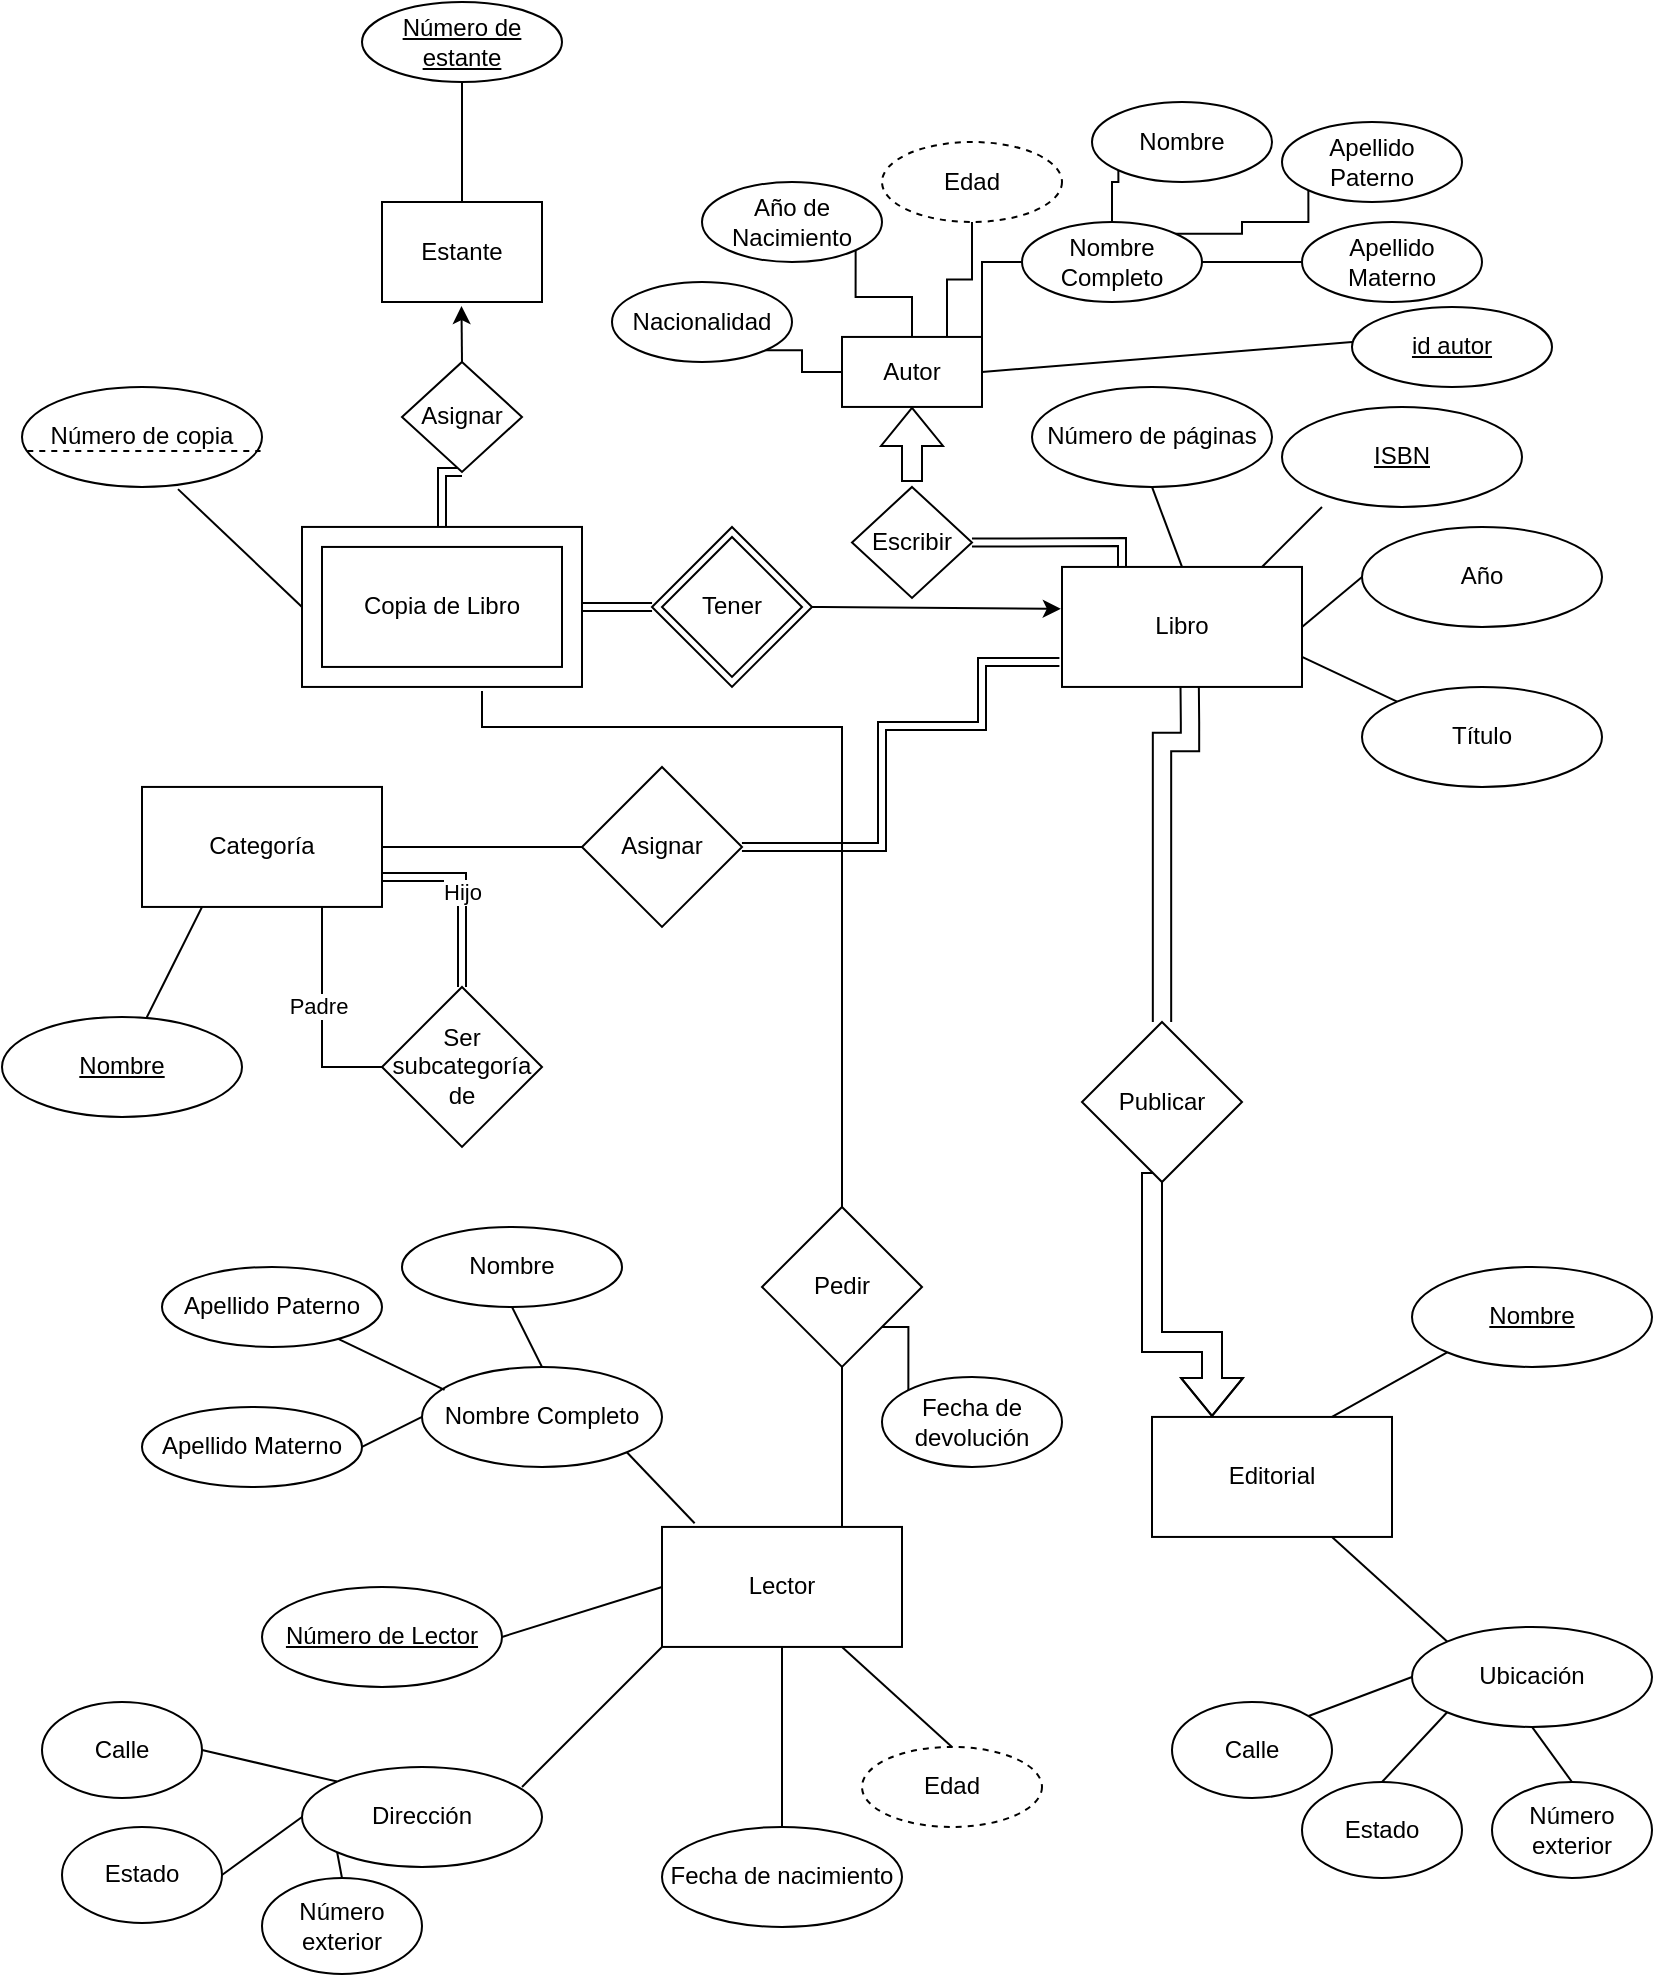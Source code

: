<mxfile version="24.7.10">
  <diagram name="Page-1" id="eqq6CvEaXlRUar0ok19Y">
    <mxGraphModel grid="1" page="1" gridSize="10" guides="1" tooltips="1" connect="1" arrows="1" fold="1" pageScale="1" pageWidth="850" pageHeight="1100" background="none" math="0" shadow="0">
      <root>
        <mxCell id="0" />
        <mxCell id="1" parent="0" />
        <mxCell id="QWLUl-Ayc574_Iat3-mf-1" value="" style="rounded=0;whiteSpace=wrap;html=1;" vertex="1" parent="1">
          <mxGeometry x="155" y="372.47" width="140" height="80" as="geometry" />
        </mxCell>
        <mxCell id="UNGKWyFu4V4kKL_8pKXb-60" style="edgeStyle=orthogonalEdgeStyle;rounded=0;orthogonalLoop=1;jettySize=auto;html=1;endArrow=none;endFill=0;" edge="1" parent="1" target="UNGKWyFu4V4kKL_8pKXb-58">
          <mxGeometry relative="1" as="geometry">
            <Array as="points">
              <mxPoint x="245" y="454.47" />
              <mxPoint x="245" y="472.47" />
              <mxPoint x="425" y="472.47" />
            </Array>
            <mxPoint x="245" y="454.47" as="sourcePoint" />
          </mxGeometry>
        </mxCell>
        <mxCell id="UNGKWyFu4V4kKL_8pKXb-1" value="Copia de Libro" style="rounded=0;whiteSpace=wrap;html=1;" vertex="1" parent="1">
          <mxGeometry x="165" y="382.47" width="120" height="60" as="geometry" />
        </mxCell>
        <mxCell id="UNGKWyFu4V4kKL_8pKXb-2" value="Número de copia" style="ellipse;whiteSpace=wrap;html=1;" vertex="1" parent="1">
          <mxGeometry x="15" y="302.47" width="120" height="50" as="geometry" />
        </mxCell>
        <mxCell id="UNGKWyFu4V4kKL_8pKXb-4" value="Libro" style="rounded=0;whiteSpace=wrap;html=1;" vertex="1" parent="1">
          <mxGeometry x="535" y="392.47" width="120" height="60" as="geometry" />
        </mxCell>
        <mxCell id="UNGKWyFu4V4kKL_8pKXb-5" value="&lt;u&gt;ISBN&lt;/u&gt;" style="ellipse;whiteSpace=wrap;html=1;" vertex="1" parent="1">
          <mxGeometry x="645" y="312.47" width="120" height="50" as="geometry" />
        </mxCell>
        <mxCell id="UNGKWyFu4V4kKL_8pKXb-6" value="Año" style="ellipse;whiteSpace=wrap;html=1;" vertex="1" parent="1">
          <mxGeometry x="685" y="372.47" width="120" height="50" as="geometry" />
        </mxCell>
        <mxCell id="UNGKWyFu4V4kKL_8pKXb-7" value="Título" style="ellipse;whiteSpace=wrap;html=1;" vertex="1" parent="1">
          <mxGeometry x="685" y="452.47" width="120" height="50" as="geometry" />
        </mxCell>
        <mxCell id="QWLUl-Ayc574_Iat3-mf-25" style="edgeStyle=orthogonalEdgeStyle;rounded=0;orthogonalLoop=1;jettySize=auto;html=1;entryX=0;entryY=1;entryDx=0;entryDy=0;endArrow=none;endFill=0;" edge="1" parent="1" source="UNGKWyFu4V4kKL_8pKXb-8" target="QWLUl-Ayc574_Iat3-mf-17">
          <mxGeometry relative="1" as="geometry" />
        </mxCell>
        <mxCell id="QWLUl-Ayc574_Iat3-mf-26" style="edgeStyle=orthogonalEdgeStyle;rounded=0;orthogonalLoop=1;jettySize=auto;html=1;exitX=1;exitY=0;exitDx=0;exitDy=0;entryX=0;entryY=1;entryDx=0;entryDy=0;endArrow=none;endFill=0;" edge="1" parent="1" source="UNGKWyFu4V4kKL_8pKXb-8" target="QWLUl-Ayc574_Iat3-mf-18">
          <mxGeometry relative="1" as="geometry">
            <Array as="points">
              <mxPoint x="625" y="226" />
              <mxPoint x="625" y="220" />
              <mxPoint x="658" y="220" />
            </Array>
          </mxGeometry>
        </mxCell>
        <mxCell id="QWLUl-Ayc574_Iat3-mf-27" style="edgeStyle=orthogonalEdgeStyle;rounded=0;orthogonalLoop=1;jettySize=auto;html=1;entryX=0;entryY=0.5;entryDx=0;entryDy=0;endArrow=none;endFill=0;" edge="1" parent="1" source="UNGKWyFu4V4kKL_8pKXb-8" target="QWLUl-Ayc574_Iat3-mf-19">
          <mxGeometry relative="1" as="geometry" />
        </mxCell>
        <mxCell id="UNGKWyFu4V4kKL_8pKXb-8" value="Nombre Completo" style="ellipse;whiteSpace=wrap;html=1;" vertex="1" parent="1">
          <mxGeometry x="515" y="220" width="90" height="40" as="geometry" />
        </mxCell>
        <mxCell id="UNGKWyFu4V4kKL_8pKXb-9" value="Número de páginas" style="ellipse;whiteSpace=wrap;html=1;" vertex="1" parent="1">
          <mxGeometry x="520" y="302.47" width="120" height="50" as="geometry" />
        </mxCell>
        <mxCell id="UNGKWyFu4V4kKL_8pKXb-10" value="Editorial" style="rounded=0;whiteSpace=wrap;html=1;" vertex="1" parent="1">
          <mxGeometry x="580" y="817.47" width="120" height="60" as="geometry" />
        </mxCell>
        <mxCell id="UNGKWyFu4V4kKL_8pKXb-11" value="&lt;u&gt;Nombre&lt;/u&gt;" style="ellipse;whiteSpace=wrap;html=1;" vertex="1" parent="1">
          <mxGeometry x="710" y="742.47" width="120" height="50" as="geometry" />
        </mxCell>
        <mxCell id="UNGKWyFu4V4kKL_8pKXb-12" value="Ubicación" style="ellipse;whiteSpace=wrap;html=1;" vertex="1" parent="1">
          <mxGeometry x="710" y="922.47" width="120" height="50" as="geometry" />
        </mxCell>
        <mxCell id="UNGKWyFu4V4kKL_8pKXb-56" style="edgeStyle=orthogonalEdgeStyle;rounded=0;orthogonalLoop=1;jettySize=auto;html=1;exitX=0.75;exitY=1;exitDx=0;exitDy=0;entryX=0;entryY=0.5;entryDx=0;entryDy=0;endArrow=none;endFill=0;" edge="1" parent="1" source="UNGKWyFu4V4kKL_8pKXb-13" target="UNGKWyFu4V4kKL_8pKXb-55">
          <mxGeometry relative="1" as="geometry" />
        </mxCell>
        <mxCell id="QWLUl-Ayc574_Iat3-mf-9" value="Padre" style="edgeLabel;html=1;align=center;verticalAlign=middle;resizable=0;points=[];" vertex="1" connectable="0" parent="UNGKWyFu4V4kKL_8pKXb-56">
          <mxGeometry x="-0.108" y="-2" relative="1" as="geometry">
            <mxPoint as="offset" />
          </mxGeometry>
        </mxCell>
        <mxCell id="UNGKWyFu4V4kKL_8pKXb-13" value="Categoría" style="rounded=0;whiteSpace=wrap;html=1;" vertex="1" parent="1">
          <mxGeometry x="75" y="502.47" width="120" height="60" as="geometry" />
        </mxCell>
        <mxCell id="UNGKWyFu4V4kKL_8pKXb-14" value="&lt;u&gt;Nombre&lt;/u&gt;" style="ellipse;whiteSpace=wrap;html=1;" vertex="1" parent="1">
          <mxGeometry x="5" y="617.47" width="120" height="50" as="geometry" />
        </mxCell>
        <mxCell id="UNGKWyFu4V4kKL_8pKXb-59" style="edgeStyle=orthogonalEdgeStyle;rounded=0;orthogonalLoop=1;jettySize=auto;html=1;exitX=0.75;exitY=0;exitDx=0;exitDy=0;entryX=0.5;entryY=1;entryDx=0;entryDy=0;endArrow=none;endFill=0;" edge="1" parent="1" source="UNGKWyFu4V4kKL_8pKXb-15" target="UNGKWyFu4V4kKL_8pKXb-58">
          <mxGeometry relative="1" as="geometry" />
        </mxCell>
        <mxCell id="UNGKWyFu4V4kKL_8pKXb-15" value="Lector" style="rounded=0;whiteSpace=wrap;html=1;" vertex="1" parent="1">
          <mxGeometry x="335" y="872.47" width="120" height="60" as="geometry" />
        </mxCell>
        <mxCell id="UNGKWyFu4V4kKL_8pKXb-16" value="Nombre Completo" style="ellipse;whiteSpace=wrap;html=1;" vertex="1" parent="1">
          <mxGeometry x="215" y="792.47" width="120" height="50" as="geometry" />
        </mxCell>
        <mxCell id="UNGKWyFu4V4kKL_8pKXb-17" value="Nombre" style="ellipse;whiteSpace=wrap;html=1;" vertex="1" parent="1">
          <mxGeometry x="205" y="722.47" width="110" height="40" as="geometry" />
        </mxCell>
        <mxCell id="UNGKWyFu4V4kKL_8pKXb-18" value="Apellido Paterno" style="ellipse;whiteSpace=wrap;html=1;" vertex="1" parent="1">
          <mxGeometry x="85" y="742.47" width="110" height="40" as="geometry" />
        </mxCell>
        <mxCell id="UNGKWyFu4V4kKL_8pKXb-19" value="Apellido Materno" style="ellipse;whiteSpace=wrap;html=1;" vertex="1" parent="1">
          <mxGeometry x="75" y="812.47" width="110" height="40" as="geometry" />
        </mxCell>
        <mxCell id="UNGKWyFu4V4kKL_8pKXb-20" value="Dirección" style="ellipse;whiteSpace=wrap;html=1;" vertex="1" parent="1">
          <mxGeometry x="155" y="992.47" width="120" height="50" as="geometry" />
        </mxCell>
        <mxCell id="UNGKWyFu4V4kKL_8pKXb-21" value="Fecha de nacimiento" style="ellipse;whiteSpace=wrap;html=1;" vertex="1" parent="1">
          <mxGeometry x="335" y="1022.47" width="120" height="50" as="geometry" />
        </mxCell>
        <mxCell id="UNGKWyFu4V4kKL_8pKXb-22" value="&lt;u&gt;Número de Lector&lt;/u&gt;" style="ellipse;whiteSpace=wrap;html=1;" vertex="1" parent="1">
          <mxGeometry x="135" y="902.47" width="120" height="50" as="geometry" />
        </mxCell>
        <mxCell id="UNGKWyFu4V4kKL_8pKXb-24" value="" style="endArrow=none;html=1;rounded=0;exitX=0;exitY=0.5;exitDx=0;exitDy=0;entryX=0.65;entryY=1.022;entryDx=0;entryDy=0;entryPerimeter=0;" edge="1" parent="1" source="QWLUl-Ayc574_Iat3-mf-1" target="UNGKWyFu4V4kKL_8pKXb-2">
          <mxGeometry width="50" height="50" relative="1" as="geometry">
            <mxPoint x="85" y="452.47" as="sourcePoint" />
            <mxPoint x="95" y="372.47" as="targetPoint" />
          </mxGeometry>
        </mxCell>
        <mxCell id="UNGKWyFu4V4kKL_8pKXb-25" value="" style="endArrow=none;html=1;rounded=0;entryX=0;entryY=1;entryDx=0;entryDy=0;exitX=0.75;exitY=0;exitDx=0;exitDy=0;" edge="1" parent="1" source="UNGKWyFu4V4kKL_8pKXb-10" target="UNGKWyFu4V4kKL_8pKXb-11">
          <mxGeometry width="50" height="50" relative="1" as="geometry">
            <mxPoint x="625" y="787.47" as="sourcePoint" />
            <mxPoint x="675" y="737.47" as="targetPoint" />
          </mxGeometry>
        </mxCell>
        <mxCell id="UNGKWyFu4V4kKL_8pKXb-26" value="" style="endArrow=none;html=1;rounded=0;exitX=0.75;exitY=1;exitDx=0;exitDy=0;entryX=0;entryY=0;entryDx=0;entryDy=0;" edge="1" parent="1" source="UNGKWyFu4V4kKL_8pKXb-10" target="UNGKWyFu4V4kKL_8pKXb-12">
          <mxGeometry width="50" height="50" relative="1" as="geometry">
            <mxPoint x="535" y="817.47" as="sourcePoint" />
            <mxPoint x="710" y="827.47" as="targetPoint" />
          </mxGeometry>
        </mxCell>
        <mxCell id="UNGKWyFu4V4kKL_8pKXb-27" value="" style="endArrow=none;html=1;rounded=0;entryX=0.136;entryY=-0.031;entryDx=0;entryDy=0;entryPerimeter=0;exitX=1;exitY=1;exitDx=0;exitDy=0;" edge="1" parent="1" source="UNGKWyFu4V4kKL_8pKXb-16" target="UNGKWyFu4V4kKL_8pKXb-15">
          <mxGeometry width="50" height="50" relative="1" as="geometry">
            <mxPoint x="295" y="892.47" as="sourcePoint" />
            <mxPoint x="345" y="842.47" as="targetPoint" />
          </mxGeometry>
        </mxCell>
        <mxCell id="UNGKWyFu4V4kKL_8pKXb-28" value="" style="endArrow=none;html=1;rounded=0;entryX=0;entryY=0.5;entryDx=0;entryDy=0;exitX=1;exitY=0.5;exitDx=0;exitDy=0;" edge="1" parent="1" source="UNGKWyFu4V4kKL_8pKXb-22" target="UNGKWyFu4V4kKL_8pKXb-15">
          <mxGeometry width="50" height="50" relative="1" as="geometry">
            <mxPoint x="265" y="942.47" as="sourcePoint" />
            <mxPoint x="315" y="892.47" as="targetPoint" />
          </mxGeometry>
        </mxCell>
        <mxCell id="UNGKWyFu4V4kKL_8pKXb-29" value="" style="endArrow=none;html=1;rounded=0;entryX=0;entryY=1;entryDx=0;entryDy=0;" edge="1" parent="1" target="UNGKWyFu4V4kKL_8pKXb-15">
          <mxGeometry width="50" height="50" relative="1" as="geometry">
            <mxPoint x="265" y="1002.47" as="sourcePoint" />
            <mxPoint x="315" y="952.47" as="targetPoint" />
          </mxGeometry>
        </mxCell>
        <mxCell id="UNGKWyFu4V4kKL_8pKXb-30" value="" style="endArrow=none;html=1;rounded=0;entryX=0.5;entryY=1;entryDx=0;entryDy=0;exitX=0.5;exitY=0;exitDx=0;exitDy=0;" edge="1" parent="1" source="UNGKWyFu4V4kKL_8pKXb-21" target="UNGKWyFu4V4kKL_8pKXb-15">
          <mxGeometry width="50" height="50" relative="1" as="geometry">
            <mxPoint x="395" y="1012.47" as="sourcePoint" />
            <mxPoint x="445" y="962.47" as="targetPoint" />
          </mxGeometry>
        </mxCell>
        <mxCell id="UNGKWyFu4V4kKL_8pKXb-31" value="" style="endArrow=none;html=1;rounded=0;entryX=0.5;entryY=1;entryDx=0;entryDy=0;" edge="1" parent="1" target="UNGKWyFu4V4kKL_8pKXb-17">
          <mxGeometry width="50" height="50" relative="1" as="geometry">
            <mxPoint x="275" y="792.47" as="sourcePoint" />
            <mxPoint x="325" y="742.47" as="targetPoint" />
          </mxGeometry>
        </mxCell>
        <mxCell id="UNGKWyFu4V4kKL_8pKXb-32" value="" style="endArrow=none;html=1;rounded=0;entryX=0.094;entryY=0.23;entryDx=0;entryDy=0;entryPerimeter=0;" edge="1" parent="1" source="UNGKWyFu4V4kKL_8pKXb-18" target="UNGKWyFu4V4kKL_8pKXb-16">
          <mxGeometry width="50" height="50" relative="1" as="geometry">
            <mxPoint x="175" y="842.47" as="sourcePoint" />
            <mxPoint x="225" y="792.47" as="targetPoint" />
          </mxGeometry>
        </mxCell>
        <mxCell id="UNGKWyFu4V4kKL_8pKXb-33" value="" style="endArrow=none;html=1;rounded=0;entryX=0;entryY=0.5;entryDx=0;entryDy=0;" edge="1" parent="1" target="UNGKWyFu4V4kKL_8pKXb-16">
          <mxGeometry width="50" height="50" relative="1" as="geometry">
            <mxPoint x="185" y="832.47" as="sourcePoint" />
            <mxPoint x="235" y="782.47" as="targetPoint" />
          </mxGeometry>
        </mxCell>
        <mxCell id="UNGKWyFu4V4kKL_8pKXb-34" value="" style="endArrow=none;html=1;rounded=0;entryX=0.5;entryY=1;entryDx=0;entryDy=0;" edge="1" parent="1" target="UNGKWyFu4V4kKL_8pKXb-9">
          <mxGeometry width="50" height="50" relative="1" as="geometry">
            <mxPoint x="595" y="392.47" as="sourcePoint" />
            <mxPoint x="645" y="342.47" as="targetPoint" />
          </mxGeometry>
        </mxCell>
        <mxCell id="UNGKWyFu4V4kKL_8pKXb-35" value="" style="endArrow=none;html=1;rounded=0;" edge="1" parent="1">
          <mxGeometry width="50" height="50" relative="1" as="geometry">
            <mxPoint x="635" y="392.47" as="sourcePoint" />
            <mxPoint x="665" y="362.47" as="targetPoint" />
          </mxGeometry>
        </mxCell>
        <mxCell id="UNGKWyFu4V4kKL_8pKXb-37" value="" style="endArrow=none;html=1;rounded=0;entryX=0;entryY=0.5;entryDx=0;entryDy=0;" edge="1" parent="1" target="UNGKWyFu4V4kKL_8pKXb-6">
          <mxGeometry width="50" height="50" relative="1" as="geometry">
            <mxPoint x="655" y="422.47" as="sourcePoint" />
            <mxPoint x="705" y="372.47" as="targetPoint" />
          </mxGeometry>
        </mxCell>
        <mxCell id="UNGKWyFu4V4kKL_8pKXb-39" value="" style="endArrow=none;html=1;rounded=0;entryX=1;entryY=0.75;entryDx=0;entryDy=0;exitX=0;exitY=0;exitDx=0;exitDy=0;" edge="1" parent="1" source="UNGKWyFu4V4kKL_8pKXb-7" target="UNGKWyFu4V4kKL_8pKXb-4">
          <mxGeometry width="50" height="50" relative="1" as="geometry">
            <mxPoint x="635" y="542.47" as="sourcePoint" />
            <mxPoint x="685" y="492.47" as="targetPoint" />
          </mxGeometry>
        </mxCell>
        <mxCell id="UNGKWyFu4V4kKL_8pKXb-40" value="" style="endArrow=none;html=1;rounded=0;entryX=0.25;entryY=1;entryDx=0;entryDy=0;" edge="1" parent="1" source="UNGKWyFu4V4kKL_8pKXb-14" target="UNGKWyFu4V4kKL_8pKXb-13">
          <mxGeometry width="50" height="50" relative="1" as="geometry">
            <mxPoint x="175" y="602.47" as="sourcePoint" />
            <mxPoint x="225" y="552.47" as="targetPoint" />
          </mxGeometry>
        </mxCell>
        <mxCell id="UNGKWyFu4V4kKL_8pKXb-53" style="edgeStyle=orthogonalEdgeStyle;rounded=0;orthogonalLoop=1;jettySize=auto;html=1;entryX=1;entryY=0.5;entryDx=0;entryDy=0;endArrow=none;endFill=0;shape=link;" edge="1" parent="1" source="UNGKWyFu4V4kKL_8pKXb-43" target="QWLUl-Ayc574_Iat3-mf-1">
          <mxGeometry relative="1" as="geometry" />
        </mxCell>
        <mxCell id="UNGKWyFu4V4kKL_8pKXb-54" style="edgeStyle=orthogonalEdgeStyle;rounded=0;orthogonalLoop=1;jettySize=auto;html=1;entryX=-0.005;entryY=0.349;entryDx=0;entryDy=0;exitX=1;exitY=0.5;exitDx=0;exitDy=0;entryPerimeter=0;" edge="1" parent="1" source="UNGKWyFu4V4kKL_8pKXb-43" target="UNGKWyFu4V4kKL_8pKXb-4">
          <mxGeometry relative="1" as="geometry">
            <Array as="points">
              <mxPoint x="415" y="413" />
              <mxPoint x="534" y="413" />
            </Array>
            <mxPoint x="415" y="412.47" as="sourcePoint" />
          </mxGeometry>
        </mxCell>
        <mxCell id="UNGKWyFu4V4kKL_8pKXb-43" value="Tener" style="rhombus;whiteSpace=wrap;html=1;" vertex="1" parent="1">
          <mxGeometry x="330" y="372.47" width="80" height="80" as="geometry" />
        </mxCell>
        <mxCell id="UNGKWyFu4V4kKL_8pKXb-48" style="edgeStyle=orthogonalEdgeStyle;rounded=0;orthogonalLoop=1;jettySize=auto;html=1;entryX=0.25;entryY=0;entryDx=0;entryDy=0;endArrow=classic;endFill=1;shape=flexArrow;" edge="1" parent="1" source="UNGKWyFu4V4kKL_8pKXb-45" target="UNGKWyFu4V4kKL_8pKXb-10">
          <mxGeometry relative="1" as="geometry">
            <Array as="points">
              <mxPoint x="580" y="780" />
              <mxPoint x="610" y="780" />
            </Array>
          </mxGeometry>
        </mxCell>
        <mxCell id="UNGKWyFu4V4kKL_8pKXb-45" value="Publicar" style="rhombus;whiteSpace=wrap;html=1;" vertex="1" parent="1">
          <mxGeometry x="545" y="620" width="80" height="80" as="geometry" />
        </mxCell>
        <mxCell id="UNGKWyFu4V4kKL_8pKXb-47" style="edgeStyle=orthogonalEdgeStyle;rounded=0;orthogonalLoop=1;jettySize=auto;html=1;exitX=0.5;exitY=0;exitDx=0;exitDy=0;endArrow=none;endFill=0;shape=link;width=9.167;entryX=0.532;entryY=0.992;entryDx=0;entryDy=0;entryPerimeter=0;" edge="1" parent="1" source="UNGKWyFu4V4kKL_8pKXb-45" target="UNGKWyFu4V4kKL_8pKXb-4">
          <mxGeometry relative="1" as="geometry">
            <Array as="points">
              <mxPoint x="585" y="480" />
              <mxPoint x="599" y="480" />
              <mxPoint x="599" y="470" />
            </Array>
            <mxPoint x="590" y="500" as="targetPoint" />
          </mxGeometry>
        </mxCell>
        <mxCell id="UNGKWyFu4V4kKL_8pKXb-51" style="edgeStyle=orthogonalEdgeStyle;rounded=0;orthogonalLoop=1;jettySize=auto;html=1;entryX=1;entryY=0.5;entryDx=0;entryDy=0;endArrow=none;endFill=0;" edge="1" parent="1" source="UNGKWyFu4V4kKL_8pKXb-49" target="UNGKWyFu4V4kKL_8pKXb-13">
          <mxGeometry relative="1" as="geometry" />
        </mxCell>
        <mxCell id="UNGKWyFu4V4kKL_8pKXb-52" style="edgeStyle=orthogonalEdgeStyle;rounded=0;orthogonalLoop=1;jettySize=auto;html=1;entryX=-0.011;entryY=0.784;entryDx=0;entryDy=0;entryPerimeter=0;endArrow=none;endFill=0;shape=link;" edge="1" parent="1" source="UNGKWyFu4V4kKL_8pKXb-49" target="UNGKWyFu4V4kKL_8pKXb-4">
          <mxGeometry relative="1" as="geometry">
            <Array as="points">
              <mxPoint x="445" y="533" />
              <mxPoint x="445" y="472" />
              <mxPoint x="495" y="472" />
              <mxPoint x="495" y="440" />
              <mxPoint x="534" y="440" />
            </Array>
            <mxPoint x="525" y="412.47" as="targetPoint" />
          </mxGeometry>
        </mxCell>
        <mxCell id="UNGKWyFu4V4kKL_8pKXb-49" value="Asignar" style="rhombus;whiteSpace=wrap;html=1;" vertex="1" parent="1">
          <mxGeometry x="295" y="492.47" width="80" height="80" as="geometry" />
        </mxCell>
        <mxCell id="UNGKWyFu4V4kKL_8pKXb-57" value="Hijo" style="edgeStyle=orthogonalEdgeStyle;rounded=0;orthogonalLoop=1;jettySize=auto;html=1;entryX=1;entryY=0.75;entryDx=0;entryDy=0;endArrow=none;endFill=0;shape=link;" edge="1" parent="1" source="UNGKWyFu4V4kKL_8pKXb-55" target="UNGKWyFu4V4kKL_8pKXb-13">
          <mxGeometry relative="1" as="geometry" />
        </mxCell>
        <mxCell id="UNGKWyFu4V4kKL_8pKXb-55" value="Ser subcategoría de" style="rhombus;whiteSpace=wrap;html=1;" vertex="1" parent="1">
          <mxGeometry x="195" y="602.47" width="80" height="80" as="geometry" />
        </mxCell>
        <mxCell id="UNGKWyFu4V4kKL_8pKXb-58" value="Pedir" style="rhombus;whiteSpace=wrap;html=1;" vertex="1" parent="1">
          <mxGeometry x="385" y="712.47" width="80" height="80" as="geometry" />
        </mxCell>
        <mxCell id="QWLUl-Ayc574_Iat3-mf-2" value="Tener" style="rhombus;whiteSpace=wrap;html=1;" vertex="1" parent="1">
          <mxGeometry x="335" y="377.47" width="70" height="70" as="geometry" />
        </mxCell>
        <mxCell id="QWLUl-Ayc574_Iat3-mf-3" value="Estante" style="rounded=0;whiteSpace=wrap;html=1;" vertex="1" parent="1">
          <mxGeometry x="195" y="210" width="80" height="50" as="geometry" />
        </mxCell>
        <mxCell id="QWLUl-Ayc574_Iat3-mf-5" style="edgeStyle=orthogonalEdgeStyle;rounded=0;orthogonalLoop=1;jettySize=auto;html=1;exitX=0.5;exitY=0;exitDx=0;exitDy=0;" edge="1" parent="1" source="QWLUl-Ayc574_Iat3-mf-4">
          <mxGeometry relative="1" as="geometry">
            <mxPoint x="234.74" y="279.97" as="sourcePoint" />
            <mxPoint x="234.74" y="262" as="targetPoint" />
          </mxGeometry>
        </mxCell>
        <mxCell id="QWLUl-Ayc574_Iat3-mf-8" style="edgeStyle=orthogonalEdgeStyle;rounded=0;orthogonalLoop=1;jettySize=auto;html=1;exitX=0.5;exitY=1;exitDx=0;exitDy=0;entryX=0.5;entryY=0;entryDx=0;entryDy=0;endArrow=none;endFill=0;shape=link;" edge="1" parent="1" source="QWLUl-Ayc574_Iat3-mf-4" target="QWLUl-Ayc574_Iat3-mf-1">
          <mxGeometry relative="1" as="geometry" />
        </mxCell>
        <mxCell id="QWLUl-Ayc574_Iat3-mf-4" value="Asignar" style="rhombus;whiteSpace=wrap;html=1;" vertex="1" parent="1">
          <mxGeometry x="205" y="289.97" width="60" height="55" as="geometry" />
        </mxCell>
        <mxCell id="QWLUl-Ayc574_Iat3-mf-10" value="Fecha de devolución" style="ellipse;whiteSpace=wrap;html=1;" vertex="1" parent="1">
          <mxGeometry x="445" y="797.47" width="90" height="45" as="geometry" />
        </mxCell>
        <mxCell id="QWLUl-Ayc574_Iat3-mf-11" style="edgeStyle=orthogonalEdgeStyle;rounded=0;orthogonalLoop=1;jettySize=auto;html=1;exitX=1;exitY=1;exitDx=0;exitDy=0;entryX=0;entryY=0;entryDx=0;entryDy=0;endArrow=none;endFill=0;" edge="1" parent="1" source="UNGKWyFu4V4kKL_8pKXb-58" target="QWLUl-Ayc574_Iat3-mf-10">
          <mxGeometry relative="1" as="geometry" />
        </mxCell>
        <mxCell id="QWLUl-Ayc574_Iat3-mf-12" value="" style="endArrow=none;dashed=1;html=1;rounded=0;entryX=0.994;entryY=0.64;entryDx=0;entryDy=0;exitX=0.022;exitY=0.64;exitDx=0;exitDy=0;exitPerimeter=0;entryPerimeter=0;" edge="1" parent="1" source="UNGKWyFu4V4kKL_8pKXb-2" target="UNGKWyFu4V4kKL_8pKXb-2">
          <mxGeometry width="50" height="50" relative="1" as="geometry">
            <mxPoint x="45" y="372.47" as="sourcePoint" />
            <mxPoint x="95" y="322.47" as="targetPoint" />
          </mxGeometry>
        </mxCell>
        <mxCell id="QWLUl-Ayc574_Iat3-mf-21" style="edgeStyle=orthogonalEdgeStyle;rounded=0;orthogonalLoop=1;jettySize=auto;html=1;entryX=1;entryY=1;entryDx=0;entryDy=0;endArrow=none;endFill=0;" edge="1" parent="1" source="QWLUl-Ayc574_Iat3-mf-13" target="QWLUl-Ayc574_Iat3-mf-15">
          <mxGeometry relative="1" as="geometry" />
        </mxCell>
        <mxCell id="QWLUl-Ayc574_Iat3-mf-22" style="edgeStyle=orthogonalEdgeStyle;rounded=0;orthogonalLoop=1;jettySize=auto;html=1;entryX=1;entryY=1;entryDx=0;entryDy=0;endArrow=none;endFill=0;" edge="1" parent="1" source="QWLUl-Ayc574_Iat3-mf-13" target="QWLUl-Ayc574_Iat3-mf-14">
          <mxGeometry relative="1" as="geometry" />
        </mxCell>
        <mxCell id="QWLUl-Ayc574_Iat3-mf-23" style="edgeStyle=orthogonalEdgeStyle;rounded=0;orthogonalLoop=1;jettySize=auto;html=1;exitX=0.75;exitY=0;exitDx=0;exitDy=0;entryX=0.5;entryY=1;entryDx=0;entryDy=0;endArrow=none;endFill=0;" edge="1" parent="1" source="QWLUl-Ayc574_Iat3-mf-13" target="QWLUl-Ayc574_Iat3-mf-16">
          <mxGeometry relative="1" as="geometry" />
        </mxCell>
        <mxCell id="QWLUl-Ayc574_Iat3-mf-24" style="edgeStyle=orthogonalEdgeStyle;rounded=0;orthogonalLoop=1;jettySize=auto;html=1;exitX=1;exitY=0;exitDx=0;exitDy=0;entryX=0;entryY=0.5;entryDx=0;entryDy=0;endArrow=none;endFill=0;" edge="1" parent="1" source="QWLUl-Ayc574_Iat3-mf-13" target="UNGKWyFu4V4kKL_8pKXb-8">
          <mxGeometry relative="1" as="geometry" />
        </mxCell>
        <mxCell id="QWLUl-Ayc574_Iat3-mf-13" value="Autor" style="rounded=0;whiteSpace=wrap;html=1;" vertex="1" parent="1">
          <mxGeometry x="425" y="277.47" width="70" height="35" as="geometry" />
        </mxCell>
        <mxCell id="QWLUl-Ayc574_Iat3-mf-14" value="Nacionalidad" style="ellipse;whiteSpace=wrap;html=1;" vertex="1" parent="1">
          <mxGeometry x="310" y="249.97" width="90" height="40" as="geometry" />
        </mxCell>
        <mxCell id="QWLUl-Ayc574_Iat3-mf-15" value="Año de Nacimiento" style="ellipse;whiteSpace=wrap;html=1;" vertex="1" parent="1">
          <mxGeometry x="355" y="200" width="90" height="40" as="geometry" />
        </mxCell>
        <mxCell id="QWLUl-Ayc574_Iat3-mf-16" value="Edad" style="ellipse;whiteSpace=wrap;html=1;dashed=1;" vertex="1" parent="1">
          <mxGeometry x="445" y="180" width="90" height="40" as="geometry" />
        </mxCell>
        <mxCell id="QWLUl-Ayc574_Iat3-mf-17" value="Nombre" style="ellipse;whiteSpace=wrap;html=1;" vertex="1" parent="1">
          <mxGeometry x="550" y="160" width="90" height="40" as="geometry" />
        </mxCell>
        <mxCell id="QWLUl-Ayc574_Iat3-mf-18" value="Apellido Paterno" style="ellipse;whiteSpace=wrap;html=1;" vertex="1" parent="1">
          <mxGeometry x="645" y="170" width="90" height="40" as="geometry" />
        </mxCell>
        <mxCell id="QWLUl-Ayc574_Iat3-mf-19" value="Apellido Materno" style="ellipse;whiteSpace=wrap;html=1;" vertex="1" parent="1">
          <mxGeometry x="655" y="220" width="90" height="40" as="geometry" />
        </mxCell>
        <mxCell id="QWLUl-Ayc574_Iat3-mf-30" style="edgeStyle=orthogonalEdgeStyle;rounded=0;orthogonalLoop=1;jettySize=auto;html=1;entryX=0.25;entryY=0;entryDx=0;entryDy=0;endArrow=none;endFill=0;shape=link;" edge="1" parent="1" source="QWLUl-Ayc574_Iat3-mf-28" target="UNGKWyFu4V4kKL_8pKXb-4">
          <mxGeometry relative="1" as="geometry">
            <Array as="points">
              <mxPoint x="513" y="380" />
              <mxPoint x="565" y="380" />
            </Array>
          </mxGeometry>
        </mxCell>
        <mxCell id="QWLUl-Ayc574_Iat3-mf-28" value="Escribir" style="rhombus;whiteSpace=wrap;html=1;" vertex="1" parent="1">
          <mxGeometry x="430" y="352.47" width="60" height="55.53" as="geometry" />
        </mxCell>
        <mxCell id="uDJp7LK6BAgmov9QdYrh-1" value="Calle" style="ellipse;whiteSpace=wrap;html=1;" vertex="1" parent="1">
          <mxGeometry x="590" y="960" width="80" height="48" as="geometry" />
        </mxCell>
        <mxCell id="uDJp7LK6BAgmov9QdYrh-2" value="Estado" style="ellipse;whiteSpace=wrap;html=1;" vertex="1" parent="1">
          <mxGeometry x="655" y="1000" width="80" height="48" as="geometry" />
        </mxCell>
        <mxCell id="uDJp7LK6BAgmov9QdYrh-3" value="Número exterior" style="ellipse;whiteSpace=wrap;html=1;" vertex="1" parent="1">
          <mxGeometry x="750" y="1000" width="80" height="48" as="geometry" />
        </mxCell>
        <mxCell id="uDJp7LK6BAgmov9QdYrh-4" value="Calle" style="ellipse;whiteSpace=wrap;html=1;" vertex="1" parent="1">
          <mxGeometry x="25" y="960" width="80" height="48" as="geometry" />
        </mxCell>
        <mxCell id="uDJp7LK6BAgmov9QdYrh-5" value="Estado" style="ellipse;whiteSpace=wrap;html=1;" vertex="1" parent="1">
          <mxGeometry x="35" y="1022.47" width="80" height="48" as="geometry" />
        </mxCell>
        <mxCell id="uDJp7LK6BAgmov9QdYrh-6" value="Número exterior" style="ellipse;whiteSpace=wrap;html=1;" vertex="1" parent="1">
          <mxGeometry x="135" y="1048" width="80" height="48" as="geometry" />
        </mxCell>
        <mxCell id="uDJp7LK6BAgmov9QdYrh-7" value="" style="endArrow=none;html=1;rounded=0;entryX=0;entryY=0;entryDx=0;entryDy=0;exitX=1;exitY=0.5;exitDx=0;exitDy=0;" edge="1" parent="1" source="uDJp7LK6BAgmov9QdYrh-4" target="UNGKWyFu4V4kKL_8pKXb-20">
          <mxGeometry width="50" height="50" relative="1" as="geometry">
            <mxPoint x="130" y="1000" as="sourcePoint" />
            <mxPoint x="180" y="950" as="targetPoint" />
          </mxGeometry>
        </mxCell>
        <mxCell id="uDJp7LK6BAgmov9QdYrh-8" value="" style="endArrow=none;html=1;rounded=0;entryX=0;entryY=0.5;entryDx=0;entryDy=0;exitX=1;exitY=0.5;exitDx=0;exitDy=0;" edge="1" parent="1" source="uDJp7LK6BAgmov9QdYrh-5" target="UNGKWyFu4V4kKL_8pKXb-20">
          <mxGeometry width="50" height="50" relative="1" as="geometry">
            <mxPoint x="75" y="1009.47" as="sourcePoint" />
            <mxPoint x="142" y="1025.47" as="targetPoint" />
          </mxGeometry>
        </mxCell>
        <mxCell id="uDJp7LK6BAgmov9QdYrh-9" value="" style="endArrow=none;html=1;rounded=0;entryX=0;entryY=1;entryDx=0;entryDy=0;exitX=0.5;exitY=0;exitDx=0;exitDy=0;" edge="1" parent="1" source="uDJp7LK6BAgmov9QdYrh-6" target="UNGKWyFu4V4kKL_8pKXb-20">
          <mxGeometry width="50" height="50" relative="1" as="geometry">
            <mxPoint x="125" y="1056" as="sourcePoint" />
            <mxPoint x="165" y="1027" as="targetPoint" />
          </mxGeometry>
        </mxCell>
        <mxCell id="uDJp7LK6BAgmov9QdYrh-11" value="" style="endArrow=none;html=1;rounded=0;exitX=1;exitY=0;exitDx=0;exitDy=0;entryX=0;entryY=0.5;entryDx=0;entryDy=0;" edge="1" parent="1" source="uDJp7LK6BAgmov9QdYrh-1" target="UNGKWyFu4V4kKL_8pKXb-12">
          <mxGeometry width="50" height="50" relative="1" as="geometry">
            <mxPoint x="660" y="990" as="sourcePoint" />
            <mxPoint x="710" y="940" as="targetPoint" />
          </mxGeometry>
        </mxCell>
        <mxCell id="uDJp7LK6BAgmov9QdYrh-12" value="" style="endArrow=none;html=1;rounded=0;exitX=0.5;exitY=0;exitDx=0;exitDy=0;entryX=0;entryY=1;entryDx=0;entryDy=0;" edge="1" parent="1" source="uDJp7LK6BAgmov9QdYrh-2" target="UNGKWyFu4V4kKL_8pKXb-12">
          <mxGeometry width="50" height="50" relative="1" as="geometry">
            <mxPoint x="668" y="977" as="sourcePoint" />
            <mxPoint x="720" y="957" as="targetPoint" />
          </mxGeometry>
        </mxCell>
        <mxCell id="uDJp7LK6BAgmov9QdYrh-13" value="" style="endArrow=none;html=1;rounded=0;exitX=0.5;exitY=0;exitDx=0;exitDy=0;entryX=0.5;entryY=1;entryDx=0;entryDy=0;" edge="1" parent="1" source="uDJp7LK6BAgmov9QdYrh-3" target="UNGKWyFu4V4kKL_8pKXb-12">
          <mxGeometry width="50" height="50" relative="1" as="geometry">
            <mxPoint x="705" y="1010" as="sourcePoint" />
            <mxPoint x="737" y="975" as="targetPoint" />
          </mxGeometry>
        </mxCell>
        <mxCell id="da417k7D7eE08MQxrB-j-3" value="Número de estante" style="ellipse;whiteSpace=wrap;html=1;align=center;fontStyle=4;" vertex="1" parent="1">
          <mxGeometry x="185" y="110" width="100" height="40" as="geometry" />
        </mxCell>
        <mxCell id="da417k7D7eE08MQxrB-j-4" value="" style="endArrow=none;html=1;rounded=0;exitX=0.5;exitY=1;exitDx=0;exitDy=0;entryX=0.5;entryY=0;entryDx=0;entryDy=0;" edge="1" parent="1" source="da417k7D7eE08MQxrB-j-3" target="QWLUl-Ayc574_Iat3-mf-3">
          <mxGeometry relative="1" as="geometry">
            <mxPoint x="70" y="200" as="sourcePoint" />
            <mxPoint x="230" y="200" as="targetPoint" />
          </mxGeometry>
        </mxCell>
        <mxCell id="da417k7D7eE08MQxrB-j-6" value="" style="endArrow=block;html=1;rounded=0;shape=flexArrow;entryX=0.5;entryY=1;entryDx=0;entryDy=0;" edge="1" parent="1" target="QWLUl-Ayc574_Iat3-mf-13">
          <mxGeometry relative="1" as="geometry">
            <mxPoint x="460" y="350" as="sourcePoint" />
            <mxPoint x="460" y="350" as="targetPoint" />
          </mxGeometry>
        </mxCell>
        <mxCell id="da417k7D7eE08MQxrB-j-12" value="Edad" style="ellipse;whiteSpace=wrap;html=1;dashed=1;" vertex="1" parent="1">
          <mxGeometry x="435" y="982.47" width="90" height="40" as="geometry" />
        </mxCell>
        <mxCell id="da417k7D7eE08MQxrB-j-13" value="" style="endArrow=none;html=1;rounded=0;exitX=0.75;exitY=1;exitDx=0;exitDy=0;entryX=0.5;entryY=0;entryDx=0;entryDy=0;" edge="1" parent="1" source="UNGKWyFu4V4kKL_8pKXb-15" target="da417k7D7eE08MQxrB-j-12">
          <mxGeometry relative="1" as="geometry">
            <mxPoint x="410" y="970" as="sourcePoint" />
            <mxPoint x="570" y="970" as="targetPoint" />
          </mxGeometry>
        </mxCell>
        <mxCell id="MXlVpzba_yDXIsTorrrH-1" value="id autor" style="ellipse;whiteSpace=wrap;html=1;align=center;fontStyle=4;" vertex="1" parent="1">
          <mxGeometry x="680" y="262.47" width="100" height="40" as="geometry" />
        </mxCell>
        <mxCell id="MXlVpzba_yDXIsTorrrH-2" value="" style="endArrow=none;html=1;rounded=0;exitX=1;exitY=0.5;exitDx=0;exitDy=0;" edge="1" parent="1" source="QWLUl-Ayc574_Iat3-mf-13">
          <mxGeometry width="50" height="50" relative="1" as="geometry">
            <mxPoint x="530" y="320" as="sourcePoint" />
            <mxPoint x="680" y="280" as="targetPoint" />
          </mxGeometry>
        </mxCell>
      </root>
    </mxGraphModel>
  </diagram>
</mxfile>
